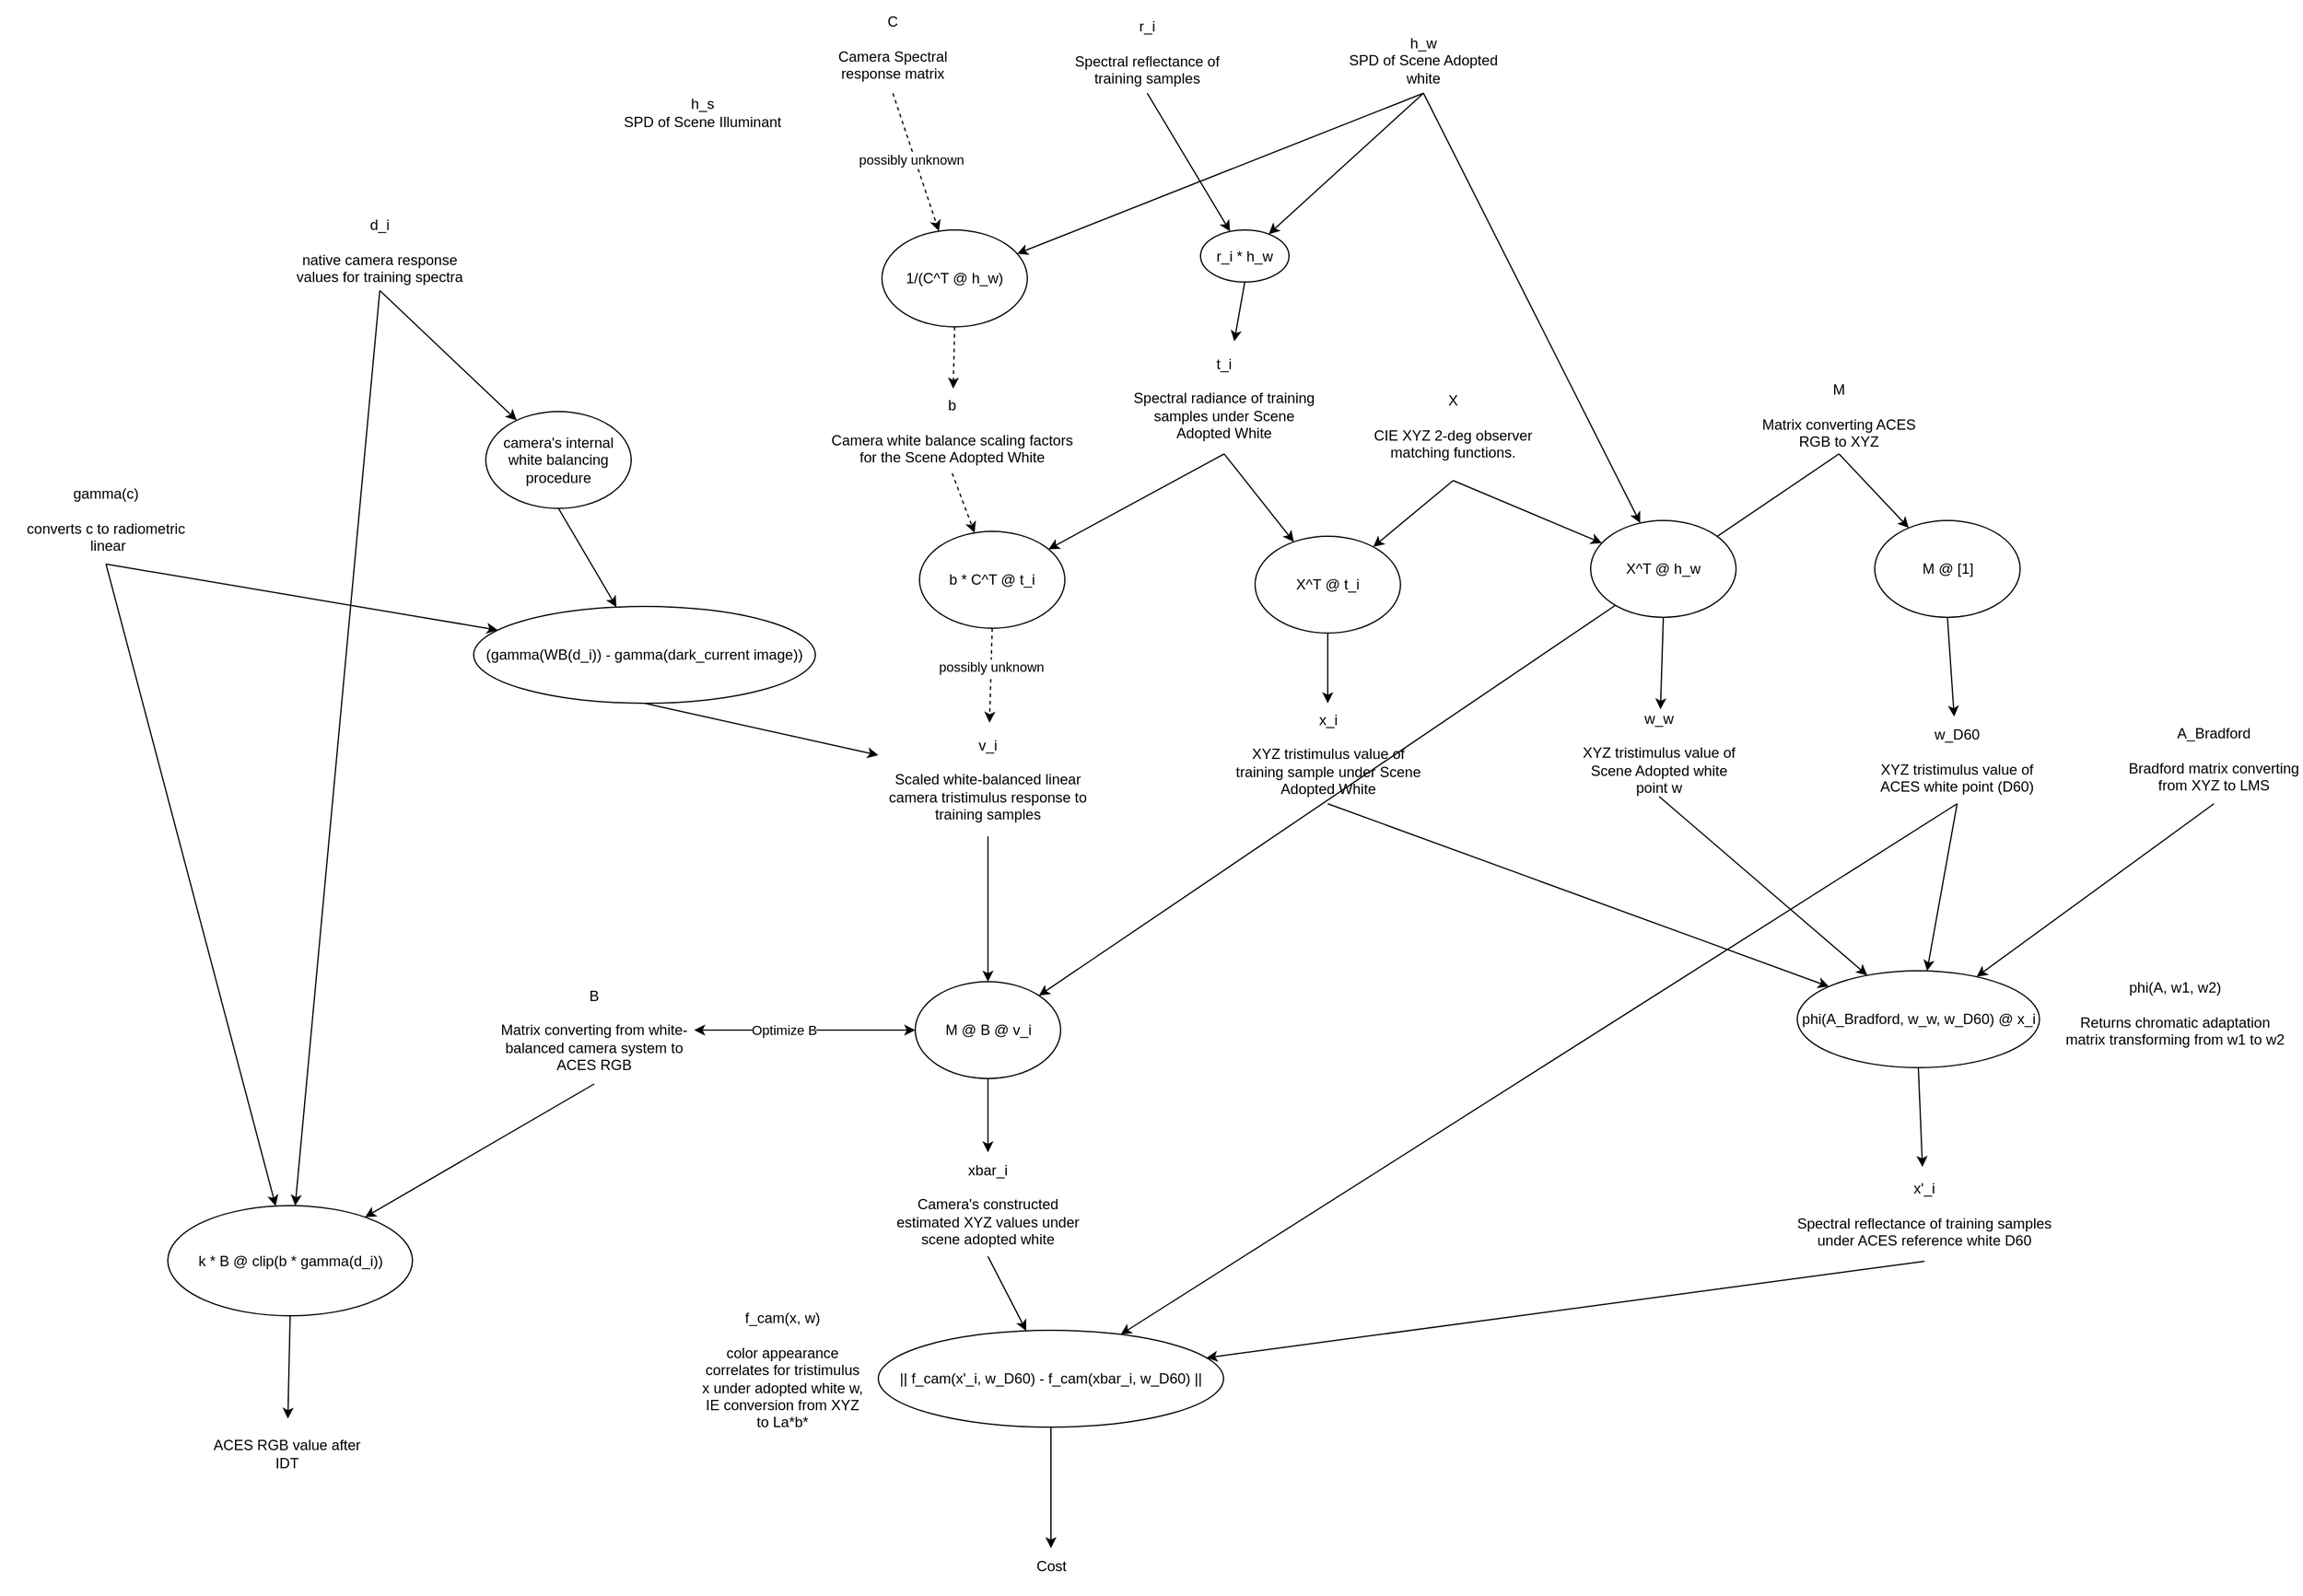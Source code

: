 <mxfile version="20.6.2" type="device"><diagram id="4d5g92nCZziyf0_zGSKL" name="Page-1"><mxGraphModel dx="2995" dy="900" grid="0" gridSize="10" guides="1" tooltips="1" connect="1" arrows="1" fold="1" page="0" pageScale="1" pageWidth="850" pageHeight="1100" math="0" shadow="0"><root><mxCell id="0"/><mxCell id="1" parent="0"/><mxCell id="zUNX4OoplGTzokxhufQR-1" value="&lt;div&gt;h_s&lt;br&gt;SPD of Scene Illuminant&lt;br&gt;&lt;/div&gt;" style="text;html=1;strokeColor=none;fillColor=none;align=center;verticalAlign=middle;whiteSpace=wrap;rounded=0;" parent="1" vertex="1"><mxGeometry x="-777" y="155.5" width="144" height="54" as="geometry"/></mxCell><mxCell id="zUNX4OoplGTzokxhufQR-45" style="edgeStyle=none;rounded=0;orthogonalLoop=1;jettySize=auto;html=1;exitX=0.5;exitY=1;exitDx=0;exitDy=0;dashed=1;" parent="1" source="zUNX4OoplGTzokxhufQR-2" target="zUNX4OoplGTzokxhufQR-43" edge="1"><mxGeometry relative="1" as="geometry"/></mxCell><mxCell id="twvaLYQLbnXr2w4cQgrh-12" value="possibly unknown" style="edgeLabel;html=1;align=center;verticalAlign=middle;resizable=0;points=[];" vertex="1" connectable="0" parent="zUNX4OoplGTzokxhufQR-45"><mxGeometry x="-0.052" y="-3" relative="1" as="geometry"><mxPoint as="offset"/></mxGeometry></mxCell><mxCell id="zUNX4OoplGTzokxhufQR-2" value="C&lt;br&gt;&lt;br&gt;Camera Spectral response matrix" style="text;html=1;strokeColor=none;fillColor=none;align=center;verticalAlign=middle;whiteSpace=wrap;rounded=0;" parent="1" vertex="1"><mxGeometry x="-609" y="90" width="122" height="77" as="geometry"/></mxCell><mxCell id="zUNX4OoplGTzokxhufQR-27" style="edgeStyle=none;rounded=0;orthogonalLoop=1;jettySize=auto;html=1;exitX=0.5;exitY=1;exitDx=0;exitDy=0;" parent="1" source="zUNX4OoplGTzokxhufQR-3" target="zUNX4OoplGTzokxhufQR-17" edge="1"><mxGeometry relative="1" as="geometry"/></mxCell><mxCell id="zUNX4OoplGTzokxhufQR-3" value="r_i&lt;br&gt;&lt;br&gt;Spectral reflectance of training samples" style="text;html=1;strokeColor=none;fillColor=none;align=center;verticalAlign=middle;whiteSpace=wrap;rounded=0;" parent="1" vertex="1"><mxGeometry x="-401" y="99" width="126" height="68" as="geometry"/></mxCell><mxCell id="zUNX4OoplGTzokxhufQR-5" value="f_cam(x, w)&lt;br&gt;&lt;br&gt;color appearance correlates for tristimulus x under adopted white w, IE conversion from XYZ to La*b*" style="text;html=1;strokeColor=none;fillColor=none;align=center;verticalAlign=middle;whiteSpace=wrap;rounded=0;" parent="1" vertex="1"><mxGeometry x="-707" y="1174" width="136" height="95" as="geometry"/></mxCell><mxCell id="zUNX4OoplGTzokxhufQR-72" style="edgeStyle=none;rounded=0;orthogonalLoop=1;jettySize=auto;html=1;exitX=0.5;exitY=1;exitDx=0;exitDy=0;startArrow=none;startFill=0;" parent="1" source="zUNX4OoplGTzokxhufQR-6" target="zUNX4OoplGTzokxhufQR-70" edge="1"><mxGeometry relative="1" as="geometry"/></mxCell><mxCell id="twvaLYQLbnXr2w4cQgrh-4" style="edgeStyle=none;rounded=0;orthogonalLoop=1;jettySize=auto;html=1;exitX=0.5;exitY=1;exitDx=0;exitDy=0;" edge="1" parent="1" source="zUNX4OoplGTzokxhufQR-6" target="twvaLYQLbnXr2w4cQgrh-2"><mxGeometry relative="1" as="geometry"/></mxCell><mxCell id="zUNX4OoplGTzokxhufQR-6" value="gamma(c)&lt;br&gt;&lt;br&gt;&lt;div&gt;converts c to radiometric&lt;/div&gt;&lt;div&gt;&amp;nbsp;linear&lt;/div&gt;" style="text;html=1;strokeColor=none;fillColor=none;align=center;verticalAlign=middle;whiteSpace=wrap;rounded=0;" parent="1" vertex="1"><mxGeometry x="-1285" y="481" width="175" height="75" as="geometry"/></mxCell><mxCell id="zUNX4OoplGTzokxhufQR-71" style="edgeStyle=none;rounded=0;orthogonalLoop=1;jettySize=auto;html=1;exitX=0.5;exitY=1;exitDx=0;exitDy=0;startArrow=none;startFill=0;" parent="1" source="zUNX4OoplGTzokxhufQR-7" target="zUNX4OoplGTzokxhufQR-70" edge="1"><mxGeometry relative="1" as="geometry"/></mxCell><mxCell id="twvaLYQLbnXr2w4cQgrh-7" style="edgeStyle=none;rounded=0;orthogonalLoop=1;jettySize=auto;html=1;exitX=0.5;exitY=1;exitDx=0;exitDy=0;" edge="1" parent="1" source="zUNX4OoplGTzokxhufQR-7" target="twvaLYQLbnXr2w4cQgrh-6"><mxGeometry relative="1" as="geometry"/></mxCell><mxCell id="zUNX4OoplGTzokxhufQR-7" value="d_i&lt;br&gt;&lt;br&gt;native camera response values for training spectra" style="text;html=1;strokeColor=none;fillColor=none;align=center;verticalAlign=middle;whiteSpace=wrap;rounded=0;" parent="1" vertex="1"><mxGeometry x="-1049" y="264" width="155" height="66" as="geometry"/></mxCell><mxCell id="zUNX4OoplGTzokxhufQR-9" value="phi(A, w1, w2)&lt;br&gt;&lt;br&gt;Returns chromatic adaptation matrix transforming from w1 to w2" style="text;html=1;strokeColor=none;fillColor=none;align=center;verticalAlign=middle;whiteSpace=wrap;rounded=0;" parent="1" vertex="1"><mxGeometry x="415" y="892" width="191" height="69" as="geometry"/></mxCell><mxCell id="zUNX4OoplGTzokxhufQR-35" style="edgeStyle=none;rounded=0;orthogonalLoop=1;jettySize=auto;html=1;exitX=0.5;exitY=1;exitDx=0;exitDy=0;" parent="1" source="zUNX4OoplGTzokxhufQR-10" target="zUNX4OoplGTzokxhufQR-34" edge="1"><mxGeometry relative="1" as="geometry"/></mxCell><mxCell id="zUNX4OoplGTzokxhufQR-59" style="edgeStyle=none;rounded=0;orthogonalLoop=1;jettySize=auto;html=1;exitX=0.5;exitY=1;exitDx=0;exitDy=0;startArrow=none;startFill=0;" parent="1" source="zUNX4OoplGTzokxhufQR-10" target="zUNX4OoplGTzokxhufQR-53" edge="1"><mxGeometry relative="1" as="geometry"/></mxCell><mxCell id="zUNX4OoplGTzokxhufQR-10" value="M&lt;br&gt;&lt;br&gt;Matrix converting ACES RGB to XYZ" style="text;html=1;strokeColor=none;fillColor=none;align=center;verticalAlign=middle;whiteSpace=wrap;rounded=0;" parent="1" vertex="1"><mxGeometry x="165" y="400" width="136" height="65" as="geometry"/></mxCell><mxCell id="zUNX4OoplGTzokxhufQR-57" style="edgeStyle=none;rounded=0;orthogonalLoop=1;jettySize=auto;html=1;exitX=1;exitY=0.5;exitDx=0;exitDy=0;startArrow=classic;startFill=1;" parent="1" source="zUNX4OoplGTzokxhufQR-11" target="zUNX4OoplGTzokxhufQR-53" edge="1"><mxGeometry relative="1" as="geometry"/></mxCell><mxCell id="zUNX4OoplGTzokxhufQR-58" value="Optimize B" style="edgeLabel;html=1;align=center;verticalAlign=middle;resizable=0;points=[];" parent="zUNX4OoplGTzokxhufQR-57" vertex="1" connectable="0"><mxGeometry x="-0.19" relative="1" as="geometry"><mxPoint as="offset"/></mxGeometry></mxCell><mxCell id="zUNX4OoplGTzokxhufQR-73" style="edgeStyle=none;rounded=0;orthogonalLoop=1;jettySize=auto;html=1;exitX=0.5;exitY=1;exitDx=0;exitDy=0;startArrow=none;startFill=0;" parent="1" source="zUNX4OoplGTzokxhufQR-11" target="zUNX4OoplGTzokxhufQR-70" edge="1"><mxGeometry relative="1" as="geometry"/></mxCell><mxCell id="zUNX4OoplGTzokxhufQR-11" value="B&lt;br&gt;&lt;br&gt;Matrix converting from white-balanced camera system to ACES RGB" style="text;html=1;strokeColor=none;fillColor=none;align=center;verticalAlign=middle;whiteSpace=wrap;rounded=0;" parent="1" vertex="1"><mxGeometry x="-877" y="896.5" width="165" height="89" as="geometry"/></mxCell><mxCell id="zUNX4OoplGTzokxhufQR-38" style="edgeStyle=none;rounded=0;orthogonalLoop=1;jettySize=auto;html=1;exitX=0.5;exitY=1;exitDx=0;exitDy=0;" parent="1" source="zUNX4OoplGTzokxhufQR-12" target="zUNX4OoplGTzokxhufQR-37" edge="1"><mxGeometry relative="1" as="geometry"/></mxCell><mxCell id="zUNX4OoplGTzokxhufQR-12" value="A_Bradford&lt;br&gt;&lt;br&gt;Bradford matrix converting from XYZ to LMS" style="text;html=1;strokeColor=none;fillColor=none;align=center;verticalAlign=middle;whiteSpace=wrap;rounded=0;" parent="1" vertex="1"><mxGeometry x="470" y="680" width="145" height="74" as="geometry"/></mxCell><mxCell id="zUNX4OoplGTzokxhufQR-19" style="rounded=0;orthogonalLoop=1;jettySize=auto;html=1;exitX=0.5;exitY=1;exitDx=0;exitDy=0;" parent="1" source="zUNX4OoplGTzokxhufQR-13" target="zUNX4OoplGTzokxhufQR-17" edge="1"><mxGeometry relative="1" as="geometry"/></mxCell><mxCell id="zUNX4OoplGTzokxhufQR-30" style="edgeStyle=none;rounded=0;orthogonalLoop=1;jettySize=auto;html=1;exitX=0.5;exitY=1;exitDx=0;exitDy=0;" parent="1" source="zUNX4OoplGTzokxhufQR-13" target="zUNX4OoplGTzokxhufQR-29" edge="1"><mxGeometry relative="1" as="geometry"/></mxCell><mxCell id="zUNX4OoplGTzokxhufQR-44" style="edgeStyle=none;rounded=0;orthogonalLoop=1;jettySize=auto;html=1;exitX=0.5;exitY=1;exitDx=0;exitDy=0;" parent="1" source="zUNX4OoplGTzokxhufQR-13" target="zUNX4OoplGTzokxhufQR-43" edge="1"><mxGeometry relative="1" as="geometry"/></mxCell><mxCell id="zUNX4OoplGTzokxhufQR-13" value="&lt;div&gt;h_w&lt;br&gt;SPD of Scene Adopted white&lt;/div&gt;" style="text;html=1;strokeColor=none;fillColor=none;align=center;verticalAlign=middle;whiteSpace=wrap;rounded=0;" parent="1" vertex="1"><mxGeometry x="-182" y="113" width="144" height="54" as="geometry"/></mxCell><mxCell id="zUNX4OoplGTzokxhufQR-24" style="rounded=0;orthogonalLoop=1;jettySize=auto;html=1;exitX=0.5;exitY=1;exitDx=0;exitDy=0;" parent="1" source="zUNX4OoplGTzokxhufQR-14" target="zUNX4OoplGTzokxhufQR-22" edge="1"><mxGeometry relative="1" as="geometry"/></mxCell><mxCell id="zUNX4OoplGTzokxhufQR-50" style="edgeStyle=none;rounded=0;orthogonalLoop=1;jettySize=auto;html=1;exitX=0.5;exitY=1;exitDx=0;exitDy=0;" parent="1" source="zUNX4OoplGTzokxhufQR-14" target="zUNX4OoplGTzokxhufQR-48" edge="1"><mxGeometry relative="1" as="geometry"/></mxCell><mxCell id="zUNX4OoplGTzokxhufQR-14" value="t_i&lt;br&gt;&lt;br&gt;Spectral radiance of training samples under Scene Adopted White" style="text;html=1;strokeColor=none;fillColor=none;align=center;verticalAlign=middle;whiteSpace=wrap;rounded=0;" parent="1" vertex="1"><mxGeometry x="-356" y="372" width="163" height="93" as="geometry"/></mxCell><mxCell id="zUNX4OoplGTzokxhufQR-20" style="rounded=0;orthogonalLoop=1;jettySize=auto;html=1;exitX=0.5;exitY=1;exitDx=0;exitDy=0;" parent="1" source="zUNX4OoplGTzokxhufQR-17" target="zUNX4OoplGTzokxhufQR-14" edge="1"><mxGeometry relative="1" as="geometry"/></mxCell><mxCell id="zUNX4OoplGTzokxhufQR-17" value="r_i * h_w" style="ellipse;whiteSpace=wrap;html=1;" parent="1" vertex="1"><mxGeometry x="-294" y="280" width="73" height="43" as="geometry"/></mxCell><mxCell id="zUNX4OoplGTzokxhufQR-23" style="rounded=0;orthogonalLoop=1;jettySize=auto;html=1;exitX=0.5;exitY=1;exitDx=0;exitDy=0;" parent="1" source="zUNX4OoplGTzokxhufQR-21" target="zUNX4OoplGTzokxhufQR-22" edge="1"><mxGeometry relative="1" as="geometry"/></mxCell><mxCell id="zUNX4OoplGTzokxhufQR-31" style="edgeStyle=none;rounded=0;orthogonalLoop=1;jettySize=auto;html=1;exitX=0.5;exitY=1;exitDx=0;exitDy=0;" parent="1" source="zUNX4OoplGTzokxhufQR-21" target="zUNX4OoplGTzokxhufQR-29" edge="1"><mxGeometry relative="1" as="geometry"/></mxCell><mxCell id="zUNX4OoplGTzokxhufQR-21" value="X&lt;br&gt;&lt;br&gt;CIE XYZ 2-deg observer matching functions." style="text;html=1;strokeColor=none;fillColor=none;align=center;verticalAlign=middle;whiteSpace=wrap;rounded=0;" parent="1" vertex="1"><mxGeometry x="-154" y="396" width="137" height="91" as="geometry"/></mxCell><mxCell id="zUNX4OoplGTzokxhufQR-26" style="rounded=0;orthogonalLoop=1;jettySize=auto;html=1;exitX=0.5;exitY=1;exitDx=0;exitDy=0;" parent="1" source="zUNX4OoplGTzokxhufQR-22" target="zUNX4OoplGTzokxhufQR-25" edge="1"><mxGeometry relative="1" as="geometry"/></mxCell><mxCell id="zUNX4OoplGTzokxhufQR-22" value="X^T @ t_i" style="ellipse;whiteSpace=wrap;html=1;" parent="1" vertex="1"><mxGeometry x="-249" y="533" width="120" height="80" as="geometry"/></mxCell><mxCell id="zUNX4OoplGTzokxhufQR-67" style="edgeStyle=none;rounded=0;orthogonalLoop=1;jettySize=auto;html=1;exitX=0.5;exitY=1;exitDx=0;exitDy=0;startArrow=none;startFill=0;" parent="1" source="zUNX4OoplGTzokxhufQR-25" target="zUNX4OoplGTzokxhufQR-37" edge="1"><mxGeometry relative="1" as="geometry"/></mxCell><mxCell id="zUNX4OoplGTzokxhufQR-25" value="x_i&lt;br&gt;&lt;br&gt;XYZ tristimulus value of training sample under Scene Adopted White" style="text;html=1;strokeColor=none;fillColor=none;align=center;verticalAlign=middle;whiteSpace=wrap;rounded=0;" parent="1" vertex="1"><mxGeometry x="-268.5" y="671" width="159" height="83" as="geometry"/></mxCell><mxCell id="zUNX4OoplGTzokxhufQR-40" style="edgeStyle=none;rounded=0;orthogonalLoop=1;jettySize=auto;html=1;exitX=0.5;exitY=1;exitDx=0;exitDy=0;" parent="1" source="zUNX4OoplGTzokxhufQR-28" target="zUNX4OoplGTzokxhufQR-37" edge="1"><mxGeometry relative="1" as="geometry"/></mxCell><mxCell id="zUNX4OoplGTzokxhufQR-28" value="w_w&lt;br&gt;&lt;br&gt;XYZ tristimulus value of Scene Adopted white point w" style="text;html=1;strokeColor=none;fillColor=none;align=center;verticalAlign=middle;whiteSpace=wrap;rounded=0;" parent="1" vertex="1"><mxGeometry x="13" y="676" width="143" height="72" as="geometry"/></mxCell><mxCell id="zUNX4OoplGTzokxhufQR-32" style="edgeStyle=none;rounded=0;orthogonalLoop=1;jettySize=auto;html=1;exitX=0.5;exitY=1;exitDx=0;exitDy=0;" parent="1" source="zUNX4OoplGTzokxhufQR-29" target="zUNX4OoplGTzokxhufQR-28" edge="1"><mxGeometry relative="1" as="geometry"/></mxCell><mxCell id="zUNX4OoplGTzokxhufQR-29" value="X^T @ h_w" style="ellipse;whiteSpace=wrap;html=1;" parent="1" vertex="1"><mxGeometry x="28" y="520" width="120" height="80" as="geometry"/></mxCell><mxCell id="zUNX4OoplGTzokxhufQR-39" style="edgeStyle=none;rounded=0;orthogonalLoop=1;jettySize=auto;html=1;exitX=0.5;exitY=1;exitDx=0;exitDy=0;" parent="1" source="zUNX4OoplGTzokxhufQR-33" target="zUNX4OoplGTzokxhufQR-37" edge="1"><mxGeometry relative="1" as="geometry"/></mxCell><mxCell id="zUNX4OoplGTzokxhufQR-69" style="edgeStyle=none;rounded=0;orthogonalLoop=1;jettySize=auto;html=1;exitX=0.5;exitY=1;exitDx=0;exitDy=0;startArrow=none;startFill=0;" parent="1" source="zUNX4OoplGTzokxhufQR-33" target="zUNX4OoplGTzokxhufQR-62" edge="1"><mxGeometry relative="1" as="geometry"/></mxCell><mxCell id="zUNX4OoplGTzokxhufQR-33" value="w_D60&lt;br&gt;&lt;br&gt;XYZ tristimulus value of ACES white point (D60)" style="text;html=1;strokeColor=none;fillColor=none;align=center;verticalAlign=middle;whiteSpace=wrap;rounded=0;" parent="1" vertex="1"><mxGeometry x="259" y="682" width="143" height="72" as="geometry"/></mxCell><mxCell id="zUNX4OoplGTzokxhufQR-36" style="edgeStyle=none;rounded=0;orthogonalLoop=1;jettySize=auto;html=1;exitX=0.5;exitY=1;exitDx=0;exitDy=0;" parent="1" source="zUNX4OoplGTzokxhufQR-34" target="zUNX4OoplGTzokxhufQR-33" edge="1"><mxGeometry relative="1" as="geometry"/></mxCell><mxCell id="zUNX4OoplGTzokxhufQR-34" value="M @ [1]" style="ellipse;whiteSpace=wrap;html=1;" parent="1" vertex="1"><mxGeometry x="262.5" y="520" width="120" height="80" as="geometry"/></mxCell><mxCell id="zUNX4OoplGTzokxhufQR-42" style="edgeStyle=none;rounded=0;orthogonalLoop=1;jettySize=auto;html=1;exitX=0.5;exitY=1;exitDx=0;exitDy=0;" parent="1" source="zUNX4OoplGTzokxhufQR-37" target="zUNX4OoplGTzokxhufQR-41" edge="1"><mxGeometry relative="1" as="geometry"/></mxCell><mxCell id="zUNX4OoplGTzokxhufQR-37" value="phi(A_Bradford, w_w, w_D60) @ x_i" style="ellipse;whiteSpace=wrap;html=1;" parent="1" vertex="1"><mxGeometry x="198.5" y="892" width="200" height="80" as="geometry"/></mxCell><mxCell id="zUNX4OoplGTzokxhufQR-68" style="edgeStyle=none;rounded=0;orthogonalLoop=1;jettySize=auto;html=1;exitX=0.5;exitY=1;exitDx=0;exitDy=0;startArrow=none;startFill=0;" parent="1" source="zUNX4OoplGTzokxhufQR-41" target="zUNX4OoplGTzokxhufQR-62" edge="1"><mxGeometry relative="1" as="geometry"/></mxCell><mxCell id="zUNX4OoplGTzokxhufQR-41" value="x'_i&lt;br&gt;&lt;br&gt;Spectral reflectance of training samples under ACES reference white D60" style="text;html=1;strokeColor=none;fillColor=none;align=center;verticalAlign=middle;whiteSpace=wrap;rounded=0;" parent="1" vertex="1"><mxGeometry x="192" y="1054" width="223" height="78" as="geometry"/></mxCell><mxCell id="zUNX4OoplGTzokxhufQR-47" style="edgeStyle=none;rounded=0;orthogonalLoop=1;jettySize=auto;html=1;exitX=0.5;exitY=1;exitDx=0;exitDy=0;dashed=1;" parent="1" source="zUNX4OoplGTzokxhufQR-43" target="zUNX4OoplGTzokxhufQR-46" edge="1"><mxGeometry relative="1" as="geometry"/></mxCell><mxCell id="zUNX4OoplGTzokxhufQR-43" value="1/(C^T @ h_w)" style="ellipse;whiteSpace=wrap;html=1;" parent="1" vertex="1"><mxGeometry x="-557" y="280" width="120" height="80" as="geometry"/></mxCell><mxCell id="zUNX4OoplGTzokxhufQR-49" style="edgeStyle=none;rounded=0;orthogonalLoop=1;jettySize=auto;html=1;exitX=0.5;exitY=1;exitDx=0;exitDy=0;dashed=1;" parent="1" source="zUNX4OoplGTzokxhufQR-46" target="zUNX4OoplGTzokxhufQR-48" edge="1"><mxGeometry relative="1" as="geometry"/></mxCell><mxCell id="zUNX4OoplGTzokxhufQR-46" value="b&lt;br&gt;&lt;br&gt;Camera white balance scaling factors for the Scene Adopted White" style="text;html=1;strokeColor=none;fillColor=none;align=center;verticalAlign=middle;whiteSpace=wrap;rounded=0;" parent="1" vertex="1"><mxGeometry x="-607" y="411" width="216" height="70" as="geometry"/></mxCell><mxCell id="zUNX4OoplGTzokxhufQR-52" style="edgeStyle=none;rounded=0;orthogonalLoop=1;jettySize=auto;html=1;exitX=0.5;exitY=1;exitDx=0;exitDy=0;dashed=1;" parent="1" source="zUNX4OoplGTzokxhufQR-48" target="zUNX4OoplGTzokxhufQR-51" edge="1"><mxGeometry relative="1" as="geometry"/></mxCell><mxCell id="twvaLYQLbnXr2w4cQgrh-11" value="possibly unknown" style="edgeLabel;html=1;align=center;verticalAlign=middle;resizable=0;points=[];" vertex="1" connectable="0" parent="zUNX4OoplGTzokxhufQR-52"><mxGeometry x="-0.179" relative="1" as="geometry"><mxPoint as="offset"/></mxGeometry></mxCell><mxCell id="zUNX4OoplGTzokxhufQR-48" value="b * C^T @ t_i" style="ellipse;whiteSpace=wrap;html=1;" parent="1" vertex="1"><mxGeometry x="-526" y="529" width="120" height="80" as="geometry"/></mxCell><mxCell id="zUNX4OoplGTzokxhufQR-54" style="edgeStyle=none;rounded=0;orthogonalLoop=1;jettySize=auto;html=1;exitX=0.5;exitY=1;exitDx=0;exitDy=0;" parent="1" source="zUNX4OoplGTzokxhufQR-51" target="zUNX4OoplGTzokxhufQR-53" edge="1"><mxGeometry relative="1" as="geometry"/></mxCell><mxCell id="zUNX4OoplGTzokxhufQR-51" value="v_i&lt;br&gt;&lt;br&gt;Scaled white-balanced linear camera tristimulus response to training samples" style="text;html=1;strokeColor=none;fillColor=none;align=center;verticalAlign=middle;whiteSpace=wrap;rounded=0;" parent="1" vertex="1"><mxGeometry x="-560" y="687" width="181" height="94" as="geometry"/></mxCell><mxCell id="zUNX4OoplGTzokxhufQR-61" style="edgeStyle=none;rounded=0;orthogonalLoop=1;jettySize=auto;html=1;exitX=0.5;exitY=1;exitDx=0;exitDy=0;startArrow=none;startFill=0;" parent="1" source="zUNX4OoplGTzokxhufQR-53" target="zUNX4OoplGTzokxhufQR-60" edge="1"><mxGeometry relative="1" as="geometry"/></mxCell><mxCell id="zUNX4OoplGTzokxhufQR-53" value="M @ B @ v_i" style="ellipse;whiteSpace=wrap;html=1;" parent="1" vertex="1"><mxGeometry x="-529.5" y="901" width="120" height="80" as="geometry"/></mxCell><mxCell id="zUNX4OoplGTzokxhufQR-66" style="edgeStyle=none;rounded=0;orthogonalLoop=1;jettySize=auto;html=1;exitX=0.5;exitY=1;exitDx=0;exitDy=0;startArrow=none;startFill=0;" parent="1" source="zUNX4OoplGTzokxhufQR-60" target="zUNX4OoplGTzokxhufQR-62" edge="1"><mxGeometry relative="1" as="geometry"/></mxCell><mxCell id="zUNX4OoplGTzokxhufQR-60" value="xbar_i&lt;br&gt;&lt;br&gt;Camera's constructed estimated XYZ values under scene adopted white" style="text;html=1;strokeColor=none;fillColor=none;align=center;verticalAlign=middle;whiteSpace=wrap;rounded=0;" parent="1" vertex="1"><mxGeometry x="-553" y="1042" width="167" height="86" as="geometry"/></mxCell><mxCell id="zUNX4OoplGTzokxhufQR-65" style="edgeStyle=none;rounded=0;orthogonalLoop=1;jettySize=auto;html=1;exitX=0.5;exitY=1;exitDx=0;exitDy=0;startArrow=none;startFill=0;" parent="1" source="zUNX4OoplGTzokxhufQR-62" target="zUNX4OoplGTzokxhufQR-63" edge="1"><mxGeometry relative="1" as="geometry"/></mxCell><mxCell id="zUNX4OoplGTzokxhufQR-62" value="|| f_cam(x'_i, w_D60) - f_cam(xbar_i, w_D60) ||" style="ellipse;whiteSpace=wrap;html=1;" parent="1" vertex="1"><mxGeometry x="-560" y="1189" width="285" height="80" as="geometry"/></mxCell><mxCell id="zUNX4OoplGTzokxhufQR-63" value="Cost" style="text;html=1;strokeColor=none;fillColor=none;align=center;verticalAlign=middle;whiteSpace=wrap;rounded=0;" parent="1" vertex="1"><mxGeometry x="-447.5" y="1369" width="60" height="30" as="geometry"/></mxCell><mxCell id="zUNX4OoplGTzokxhufQR-64" style="edgeStyle=none;rounded=0;orthogonalLoop=1;jettySize=auto;html=1;exitX=0.5;exitY=1;exitDx=0;exitDy=0;startArrow=none;startFill=0;" parent="1" source="zUNX4OoplGTzokxhufQR-63" target="zUNX4OoplGTzokxhufQR-63" edge="1"><mxGeometry relative="1" as="geometry"/></mxCell><mxCell id="zUNX4OoplGTzokxhufQR-76" style="edgeStyle=none;rounded=0;orthogonalLoop=1;jettySize=auto;html=1;exitX=0.5;exitY=1;exitDx=0;exitDy=0;startArrow=none;startFill=0;" parent="1" source="zUNX4OoplGTzokxhufQR-70" target="zUNX4OoplGTzokxhufQR-74" edge="1"><mxGeometry relative="1" as="geometry"/></mxCell><mxCell id="zUNX4OoplGTzokxhufQR-70" value="k * B @ clip(b * gamma(d_i))" style="ellipse;whiteSpace=wrap;html=1;" parent="1" vertex="1"><mxGeometry x="-1146.5" y="1086" width="202" height="91" as="geometry"/></mxCell><mxCell id="zUNX4OoplGTzokxhufQR-74" value="ACES RGB value after IDT" style="text;html=1;strokeColor=none;fillColor=none;align=center;verticalAlign=middle;whiteSpace=wrap;rounded=0;" parent="1" vertex="1"><mxGeometry x="-1110" y="1262" width="124" height="57" as="geometry"/></mxCell><mxCell id="twvaLYQLbnXr2w4cQgrh-9" style="edgeStyle=none;rounded=0;orthogonalLoop=1;jettySize=auto;html=1;exitX=0.5;exitY=1;exitDx=0;exitDy=0;" edge="1" parent="1" source="twvaLYQLbnXr2w4cQgrh-2" target="zUNX4OoplGTzokxhufQR-51"><mxGeometry relative="1" as="geometry"/></mxCell><mxCell id="twvaLYQLbnXr2w4cQgrh-2" value="(gamma(WB(d_i)) - gamma(dark_current image))" style="ellipse;whiteSpace=wrap;html=1;" vertex="1" parent="1"><mxGeometry x="-894" y="591" width="282" height="80" as="geometry"/></mxCell><mxCell id="twvaLYQLbnXr2w4cQgrh-8" style="edgeStyle=none;rounded=0;orthogonalLoop=1;jettySize=auto;html=1;exitX=0.5;exitY=1;exitDx=0;exitDy=0;" edge="1" parent="1" source="twvaLYQLbnXr2w4cQgrh-6" target="twvaLYQLbnXr2w4cQgrh-2"><mxGeometry relative="1" as="geometry"/></mxCell><mxCell id="twvaLYQLbnXr2w4cQgrh-6" value="camera's internal white balancing procedure" style="ellipse;whiteSpace=wrap;html=1;" vertex="1" parent="1"><mxGeometry x="-884" y="430" width="120" height="80" as="geometry"/></mxCell></root></mxGraphModel></diagram></mxfile>